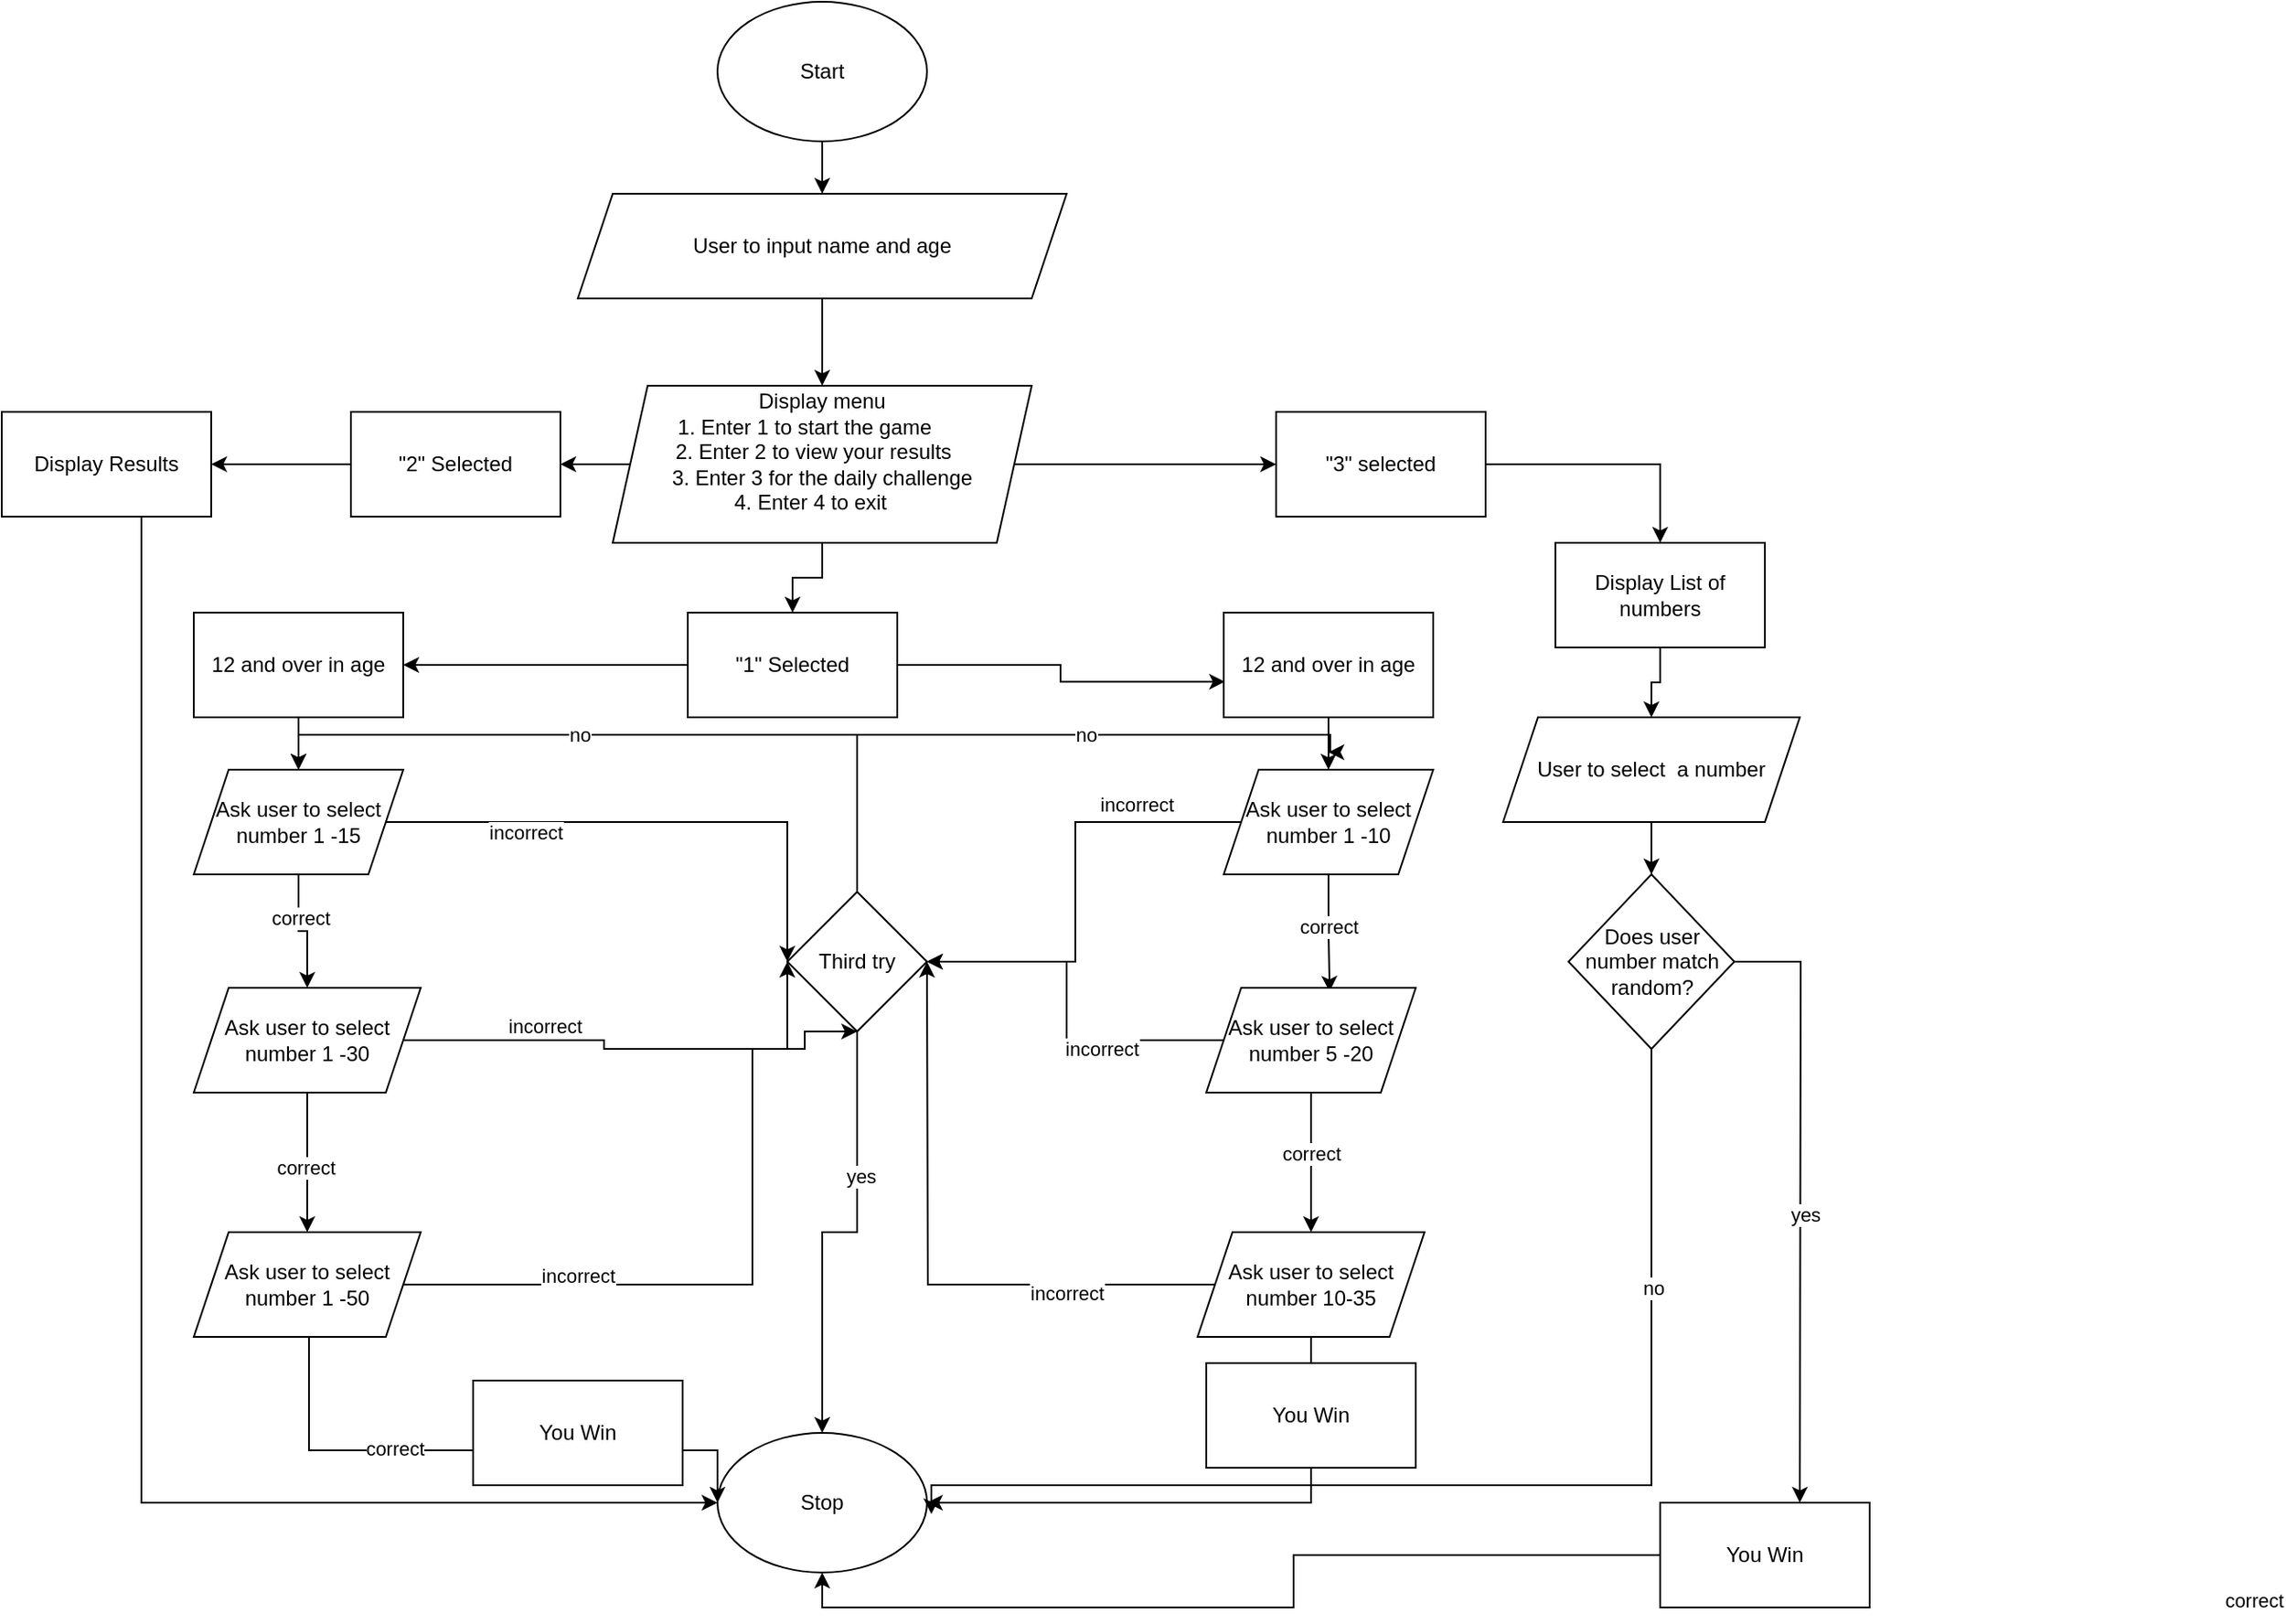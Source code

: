<mxfile>
    <diagram name="Page-1" id="OZo9mISsHb_yNY84vh0P">
        <mxGraphModel dx="1354" dy="1116" grid="1" gridSize="10" guides="1" tooltips="1" connect="1" arrows="1" fold="1" page="1" pageScale="1" pageWidth="827" pageHeight="1169" math="0" shadow="0">
            <root>
                <mxCell id="0"/>
                <mxCell id="1" parent="0"/>
                <mxCell id="cL1ThdfSY5dUKKuHLERo-3" style="edgeStyle=orthogonalEdgeStyle;rounded=0;orthogonalLoop=1;jettySize=auto;html=1;" parent="1" source="cL1ThdfSY5dUKKuHLERo-1" target="cL1ThdfSY5dUKKuHLERo-4" edge="1">
                    <mxGeometry relative="1" as="geometry">
                        <mxPoint x="370" y="160" as="targetPoint"/>
                    </mxGeometry>
                </mxCell>
                <mxCell id="cL1ThdfSY5dUKKuHLERo-1" value="Start" style="ellipse;whiteSpace=wrap;html=1;" parent="1" vertex="1">
                    <mxGeometry x="310" y="20" width="120" height="80" as="geometry"/>
                </mxCell>
                <mxCell id="cL1ThdfSY5dUKKuHLERo-6" value="" style="edgeStyle=orthogonalEdgeStyle;rounded=0;orthogonalLoop=1;jettySize=auto;html=1;" parent="1" source="cL1ThdfSY5dUKKuHLERo-4" target="cL1ThdfSY5dUKKuHLERo-5" edge="1">
                    <mxGeometry relative="1" as="geometry"/>
                </mxCell>
                <mxCell id="cL1ThdfSY5dUKKuHLERo-4" value="User to input name and age" style="shape=parallelogram;perimeter=parallelogramPerimeter;whiteSpace=wrap;html=1;fixedSize=1;" parent="1" vertex="1">
                    <mxGeometry x="230" y="130" width="280" height="60" as="geometry"/>
                </mxCell>
                <mxCell id="cL1ThdfSY5dUKKuHLERo-10" value="" style="edgeStyle=orthogonalEdgeStyle;rounded=0;orthogonalLoop=1;jettySize=auto;html=1;" parent="1" source="cL1ThdfSY5dUKKuHLERo-5" target="cL1ThdfSY5dUKKuHLERo-9" edge="1">
                    <mxGeometry relative="1" as="geometry"/>
                </mxCell>
                <mxCell id="cL1ThdfSY5dUKKuHLERo-67" value="" style="edgeStyle=orthogonalEdgeStyle;rounded=0;orthogonalLoop=1;jettySize=auto;html=1;" parent="1" source="cL1ThdfSY5dUKKuHLERo-5" target="cL1ThdfSY5dUKKuHLERo-66" edge="1">
                    <mxGeometry relative="1" as="geometry"/>
                </mxCell>
                <mxCell id="cL1ThdfSY5dUKKuHLERo-69" value="" style="edgeStyle=orthogonalEdgeStyle;rounded=0;orthogonalLoop=1;jettySize=auto;html=1;" parent="1" source="cL1ThdfSY5dUKKuHLERo-5" target="cL1ThdfSY5dUKKuHLERo-68" edge="1">
                    <mxGeometry relative="1" as="geometry"/>
                </mxCell>
                <mxCell id="cL1ThdfSY5dUKKuHLERo-5" value="Display menu&lt;br&gt;&lt;div&gt;1. Enter 1 to start the game&amp;nbsp; &amp;nbsp; &amp;nbsp;&amp;nbsp;&lt;/div&gt;&lt;div&gt;2. Enter 2 to view your results&amp;nbsp; &amp;nbsp;&lt;/div&gt;&lt;div&gt;3. Enter 3 for the daily challenge&lt;/div&gt;&lt;div&gt;4. Enter 4 to exit&amp;nbsp; &amp;nbsp;&amp;nbsp;&lt;/div&gt;&lt;div&gt;&lt;br&gt;&lt;/div&gt;" style="shape=parallelogram;perimeter=parallelogramPerimeter;whiteSpace=wrap;html=1;fixedSize=1;" parent="1" vertex="1">
                    <mxGeometry x="250" y="240" width="240" height="90" as="geometry"/>
                </mxCell>
                <mxCell id="cL1ThdfSY5dUKKuHLERo-12" value="" style="edgeStyle=orthogonalEdgeStyle;rounded=0;orthogonalLoop=1;jettySize=auto;html=1;" parent="1" source="cL1ThdfSY5dUKKuHLERo-9" target="cL1ThdfSY5dUKKuHLERo-11" edge="1">
                    <mxGeometry relative="1" as="geometry"/>
                </mxCell>
                <mxCell id="cL1ThdfSY5dUKKuHLERo-39" style="edgeStyle=orthogonalEdgeStyle;rounded=0;orthogonalLoop=1;jettySize=auto;html=1;entryX=0.006;entryY=0.66;entryDx=0;entryDy=0;entryPerimeter=0;" parent="1" source="cL1ThdfSY5dUKKuHLERo-9" target="cL1ThdfSY5dUKKuHLERo-38" edge="1">
                    <mxGeometry relative="1" as="geometry"/>
                </mxCell>
                <mxCell id="cL1ThdfSY5dUKKuHLERo-9" value="&quot;1&quot; Selected" style="whiteSpace=wrap;html=1;" parent="1" vertex="1">
                    <mxGeometry x="293" y="370" width="120" height="60" as="geometry"/>
                </mxCell>
                <mxCell id="cL1ThdfSY5dUKKuHLERo-16" value="" style="edgeStyle=orthogonalEdgeStyle;rounded=0;orthogonalLoop=1;jettySize=auto;html=1;" parent="1" source="cL1ThdfSY5dUKKuHLERo-11" target="cL1ThdfSY5dUKKuHLERo-15" edge="1">
                    <mxGeometry relative="1" as="geometry"/>
                </mxCell>
                <mxCell id="cL1ThdfSY5dUKKuHLERo-11" value="12 and over in age" style="whiteSpace=wrap;html=1;" parent="1" vertex="1">
                    <mxGeometry x="10" y="370" width="120" height="60" as="geometry"/>
                </mxCell>
                <mxCell id="cL1ThdfSY5dUKKuHLERo-18" value="" style="edgeStyle=orthogonalEdgeStyle;rounded=0;orthogonalLoop=1;jettySize=auto;html=1;" parent="1" source="cL1ThdfSY5dUKKuHLERo-15" target="cL1ThdfSY5dUKKuHLERo-17" edge="1">
                    <mxGeometry relative="1" as="geometry">
                        <Array as="points">
                            <mxPoint x="350" y="490"/>
                        </Array>
                    </mxGeometry>
                </mxCell>
                <mxCell id="cL1ThdfSY5dUKKuHLERo-20" value="incorrect" style="edgeLabel;html=1;align=center;verticalAlign=middle;resizable=0;points=[];" parent="cL1ThdfSY5dUKKuHLERo-18" vertex="1" connectable="0">
                    <mxGeometry x="-0.115" y="-1" relative="1" as="geometry">
                        <mxPoint x="293" y="-11" as="offset"/>
                    </mxGeometry>
                </mxCell>
                <mxCell id="cL1ThdfSY5dUKKuHLERo-22" value="" style="edgeStyle=orthogonalEdgeStyle;rounded=0;orthogonalLoop=1;jettySize=auto;html=1;" parent="1" source="cL1ThdfSY5dUKKuHLERo-15" target="cL1ThdfSY5dUKKuHLERo-21" edge="1">
                    <mxGeometry relative="1" as="geometry"/>
                </mxCell>
                <mxCell id="cL1ThdfSY5dUKKuHLERo-23" value="correct" style="edgeLabel;html=1;align=center;verticalAlign=middle;resizable=0;points=[];" parent="cL1ThdfSY5dUKKuHLERo-22" vertex="1" connectable="0">
                    <mxGeometry x="-0.287" y="1" relative="1" as="geometry">
                        <mxPoint as="offset"/>
                    </mxGeometry>
                </mxCell>
                <mxCell id="cL1ThdfSY5dUKKuHLERo-15" value="Ask user to select number 1 -15" style="shape=parallelogram;perimeter=parallelogramPerimeter;whiteSpace=wrap;html=1;fixedSize=1;" parent="1" vertex="1">
                    <mxGeometry x="10" y="460" width="120" height="60" as="geometry"/>
                </mxCell>
                <mxCell id="cL1ThdfSY5dUKKuHLERo-19" style="edgeStyle=orthogonalEdgeStyle;rounded=0;orthogonalLoop=1;jettySize=auto;html=1;entryX=0.5;entryY=0;entryDx=0;entryDy=0;" parent="1" source="cL1ThdfSY5dUKKuHLERo-17" target="cL1ThdfSY5dUKKuHLERo-15" edge="1">
                    <mxGeometry relative="1" as="geometry">
                        <Array as="points">
                            <mxPoint x="390" y="440"/>
                            <mxPoint x="70" y="440"/>
                        </Array>
                    </mxGeometry>
                </mxCell>
                <mxCell id="cL1ThdfSY5dUKKuHLERo-24" value="no" style="edgeLabel;html=1;align=center;verticalAlign=middle;resizable=0;points=[];" parent="cL1ThdfSY5dUKKuHLERo-19" vertex="1" connectable="0">
                    <mxGeometry x="-0.142" relative="1" as="geometry">
                        <mxPoint x="-65" as="offset"/>
                    </mxGeometry>
                </mxCell>
                <mxCell id="cL1ThdfSY5dUKKuHLERo-52" style="edgeStyle=orthogonalEdgeStyle;rounded=0;orthogonalLoop=1;jettySize=auto;html=1;" parent="1" source="cL1ThdfSY5dUKKuHLERo-17" target="cL1ThdfSY5dUKKuHLERo-26" edge="1">
                    <mxGeometry relative="1" as="geometry"/>
                </mxCell>
                <mxCell id="cL1ThdfSY5dUKKuHLERo-53" value="yes" style="edgeLabel;html=1;align=center;verticalAlign=middle;resizable=0;points=[];" parent="cL1ThdfSY5dUKKuHLERo-52" vertex="1" connectable="0">
                    <mxGeometry x="-0.336" y="2" relative="1" as="geometry">
                        <mxPoint as="offset"/>
                    </mxGeometry>
                </mxCell>
                <mxCell id="cL1ThdfSY5dUKKuHLERo-64" style="edgeStyle=orthogonalEdgeStyle;rounded=0;orthogonalLoop=1;jettySize=auto;html=1;" parent="1" source="cL1ThdfSY5dUKKuHLERo-17" edge="1">
                    <mxGeometry relative="1" as="geometry">
                        <mxPoint x="660" y="450" as="targetPoint"/>
                        <Array as="points">
                            <mxPoint x="390" y="440"/>
                            <mxPoint x="661" y="440"/>
                            <mxPoint x="661" y="450"/>
                        </Array>
                    </mxGeometry>
                </mxCell>
                <mxCell id="cL1ThdfSY5dUKKuHLERo-17" value="Third try" style="rhombus;whiteSpace=wrap;html=1;" parent="1" vertex="1">
                    <mxGeometry x="350" y="530" width="80" height="80" as="geometry"/>
                </mxCell>
                <mxCell id="cL1ThdfSY5dUKKuHLERo-32" value="" style="edgeStyle=orthogonalEdgeStyle;rounded=0;orthogonalLoop=1;jettySize=auto;html=1;" parent="1" source="cL1ThdfSY5dUKKuHLERo-21" target="cL1ThdfSY5dUKKuHLERo-31" edge="1">
                    <mxGeometry relative="1" as="geometry"/>
                </mxCell>
                <mxCell id="cL1ThdfSY5dUKKuHLERo-49" style="edgeStyle=orthogonalEdgeStyle;rounded=0;orthogonalLoop=1;jettySize=auto;html=1;entryX=0.5;entryY=1;entryDx=0;entryDy=0;" parent="1" source="cL1ThdfSY5dUKKuHLERo-21" target="cL1ThdfSY5dUKKuHLERo-17" edge="1">
                    <mxGeometry relative="1" as="geometry">
                        <Array as="points">
                            <mxPoint x="245" y="615"/>
                            <mxPoint x="245" y="620"/>
                            <mxPoint x="360" y="620"/>
                            <mxPoint x="360" y="610"/>
                        </Array>
                    </mxGeometry>
                </mxCell>
                <mxCell id="cL1ThdfSY5dUKKuHLERo-21" value="Ask user to select number 1 -30" style="shape=parallelogram;perimeter=parallelogramPerimeter;whiteSpace=wrap;html=1;fixedSize=1;" parent="1" vertex="1">
                    <mxGeometry x="10" y="585" width="130" height="60" as="geometry"/>
                </mxCell>
                <mxCell id="cL1ThdfSY5dUKKuHLERo-26" value="Stop" style="ellipse;whiteSpace=wrap;html=1;" parent="1" vertex="1">
                    <mxGeometry x="310" y="840" width="120" height="80" as="geometry"/>
                </mxCell>
                <mxCell id="cL1ThdfSY5dUKKuHLERo-33" style="edgeStyle=orthogonalEdgeStyle;rounded=0;orthogonalLoop=1;jettySize=auto;html=1;" parent="1" source="cL1ThdfSY5dUKKuHLERo-31" target="cL1ThdfSY5dUKKuHLERo-17" edge="1">
                    <mxGeometry relative="1" as="geometry">
                        <mxPoint x="230" y="620" as="targetPoint"/>
                        <Array as="points">
                            <mxPoint x="330" y="755"/>
                            <mxPoint x="330" y="620"/>
                            <mxPoint x="350" y="620"/>
                        </Array>
                    </mxGeometry>
                </mxCell>
                <mxCell id="cL1ThdfSY5dUKKuHLERo-31" value="Ask user to select number 1 -50" style="shape=parallelogram;perimeter=parallelogramPerimeter;whiteSpace=wrap;html=1;fixedSize=1;" parent="1" vertex="1">
                    <mxGeometry x="10" y="725" width="130" height="60" as="geometry"/>
                </mxCell>
                <mxCell id="cL1ThdfSY5dUKKuHLERo-36" value="" style="edgeStyle=orthogonalEdgeStyle;rounded=0;orthogonalLoop=1;jettySize=auto;html=1;entryX=0;entryY=0.5;entryDx=0;entryDy=0;" parent="1" target="cL1ThdfSY5dUKKuHLERo-26" edge="1">
                    <mxGeometry relative="1" as="geometry">
                        <mxPoint x="70" y="785" as="sourcePoint"/>
                        <mxPoint x="75" y="850" as="targetPoint"/>
                        <Array as="points">
                            <mxPoint x="76" y="785"/>
                            <mxPoint x="76" y="850"/>
                            <mxPoint x="310" y="850"/>
                        </Array>
                    </mxGeometry>
                </mxCell>
                <mxCell id="cL1ThdfSY5dUKKuHLERo-37" value="correct" style="edgeLabel;html=1;align=center;verticalAlign=middle;resizable=0;points=[];" parent="cL1ThdfSY5dUKKuHLERo-36" vertex="1" connectable="0">
                    <mxGeometry x="-0.287" y="1" relative="1" as="geometry">
                        <mxPoint as="offset"/>
                    </mxGeometry>
                </mxCell>
                <mxCell id="cL1ThdfSY5dUKKuHLERo-44" style="edgeStyle=orthogonalEdgeStyle;rounded=0;orthogonalLoop=1;jettySize=auto;html=1;exitX=0.5;exitY=1;exitDx=0;exitDy=0;" parent="1" source="cL1ThdfSY5dUKKuHLERo-38" target="cL1ThdfSY5dUKKuHLERo-40" edge="1">
                    <mxGeometry relative="1" as="geometry"/>
                </mxCell>
                <mxCell id="cL1ThdfSY5dUKKuHLERo-38" value="12 and over in age" style="whiteSpace=wrap;html=1;" parent="1" vertex="1">
                    <mxGeometry x="600" y="370" width="120" height="60" as="geometry"/>
                </mxCell>
                <mxCell id="cL1ThdfSY5dUKKuHLERo-45" style="edgeStyle=orthogonalEdgeStyle;rounded=0;orthogonalLoop=1;jettySize=auto;html=1;entryX=0.589;entryY=0.037;entryDx=0;entryDy=0;entryPerimeter=0;" parent="1" source="cL1ThdfSY5dUKKuHLERo-40" target="cL1ThdfSY5dUKKuHLERo-42" edge="1">
                    <mxGeometry relative="1" as="geometry"/>
                </mxCell>
                <mxCell id="cL1ThdfSY5dUKKuHLERo-54" style="edgeStyle=orthogonalEdgeStyle;rounded=0;orthogonalLoop=1;jettySize=auto;html=1;entryX=1;entryY=0.5;entryDx=0;entryDy=0;" parent="1" source="cL1ThdfSY5dUKKuHLERo-40" target="cL1ThdfSY5dUKKuHLERo-17" edge="1">
                    <mxGeometry relative="1" as="geometry"/>
                </mxCell>
                <mxCell id="cL1ThdfSY5dUKKuHLERo-40" value="Ask user to select number 1 -10" style="shape=parallelogram;perimeter=parallelogramPerimeter;whiteSpace=wrap;html=1;fixedSize=1;" parent="1" vertex="1">
                    <mxGeometry x="600" y="460" width="120" height="60" as="geometry"/>
                </mxCell>
                <mxCell id="cL1ThdfSY5dUKKuHLERo-47" style="edgeStyle=orthogonalEdgeStyle;rounded=0;orthogonalLoop=1;jettySize=auto;html=1;entryX=0.5;entryY=0;entryDx=0;entryDy=0;" parent="1" source="cL1ThdfSY5dUKKuHLERo-42" target="cL1ThdfSY5dUKKuHLERo-43" edge="1">
                    <mxGeometry relative="1" as="geometry"/>
                </mxCell>
                <mxCell id="cL1ThdfSY5dUKKuHLERo-55" style="edgeStyle=orthogonalEdgeStyle;rounded=0;orthogonalLoop=1;jettySize=auto;html=1;" parent="1" source="cL1ThdfSY5dUKKuHLERo-42" target="cL1ThdfSY5dUKKuHLERo-17" edge="1">
                    <mxGeometry relative="1" as="geometry"/>
                </mxCell>
                <mxCell id="cL1ThdfSY5dUKKuHLERo-42" value="Ask user to select number 5 -20" style="shape=parallelogram;perimeter=parallelogramPerimeter;whiteSpace=wrap;html=1;fixedSize=1;" parent="1" vertex="1">
                    <mxGeometry x="590" y="585" width="120" height="60" as="geometry"/>
                </mxCell>
                <mxCell id="cL1ThdfSY5dUKKuHLERo-48" style="edgeStyle=orthogonalEdgeStyle;rounded=0;orthogonalLoop=1;jettySize=auto;html=1;entryX=1;entryY=0.5;entryDx=0;entryDy=0;" parent="1" source="cL1ThdfSY5dUKKuHLERo-43" target="cL1ThdfSY5dUKKuHLERo-26" edge="1">
                    <mxGeometry relative="1" as="geometry">
                        <Array as="points">
                            <mxPoint x="650" y="880"/>
                        </Array>
                    </mxGeometry>
                </mxCell>
                <mxCell id="cL1ThdfSY5dUKKuHLERo-56" style="edgeStyle=orthogonalEdgeStyle;rounded=0;orthogonalLoop=1;jettySize=auto;html=1;" parent="1" source="cL1ThdfSY5dUKKuHLERo-43" edge="1">
                    <mxGeometry relative="1" as="geometry">
                        <mxPoint x="430" y="570" as="targetPoint"/>
                    </mxGeometry>
                </mxCell>
                <mxCell id="cL1ThdfSY5dUKKuHLERo-43" value="Ask user to select number 10-35" style="shape=parallelogram;perimeter=parallelogramPerimeter;whiteSpace=wrap;html=1;fixedSize=1;" parent="1" vertex="1">
                    <mxGeometry x="585" y="725" width="130" height="60" as="geometry"/>
                </mxCell>
                <mxCell id="cL1ThdfSY5dUKKuHLERo-50" value="incorrect" style="edgeLabel;html=1;align=center;verticalAlign=middle;resizable=0;points=[];" parent="1" vertex="1" connectable="0">
                    <mxGeometry x="710.003" y="785" as="geometry">
                        <mxPoint x="-499" y="-178" as="offset"/>
                    </mxGeometry>
                </mxCell>
                <mxCell id="cL1ThdfSY5dUKKuHLERo-51" value="incorrect" style="edgeLabel;html=1;align=center;verticalAlign=middle;resizable=0;points=[];" parent="1" vertex="1" connectable="0">
                    <mxGeometry x="490.143" y="790" as="geometry">
                        <mxPoint x="-290" y="-294" as="offset"/>
                    </mxGeometry>
                </mxCell>
                <mxCell id="cL1ThdfSY5dUKKuHLERo-57" value="incorrect" style="edgeLabel;html=1;align=center;verticalAlign=middle;resizable=0;points=[];" parent="1" vertex="1" connectable="0">
                    <mxGeometry x="230.037" y="750.0" as="geometry"/>
                </mxCell>
                <mxCell id="cL1ThdfSY5dUKKuHLERo-58" value="incorrect" style="edgeLabel;html=1;align=center;verticalAlign=middle;resizable=0;points=[];" parent="1" vertex="1" connectable="0">
                    <mxGeometry x="529.997" y="620.0" as="geometry"/>
                </mxCell>
                <mxCell id="cL1ThdfSY5dUKKuHLERo-59" value="incorrect" style="edgeLabel;html=1;align=center;verticalAlign=middle;resizable=0;points=[];" parent="1" vertex="1" connectable="0">
                    <mxGeometry x="250.037" y="770.0" as="geometry">
                        <mxPoint x="260" y="-10" as="offset"/>
                    </mxGeometry>
                </mxCell>
                <mxCell id="cL1ThdfSY5dUKKuHLERo-60" value="correct" style="edgeLabel;html=1;align=center;verticalAlign=middle;resizable=0;points=[];" parent="1" vertex="1" connectable="0">
                    <mxGeometry x="81" y="555.185" as="geometry">
                        <mxPoint x="-7" y="133" as="offset"/>
                    </mxGeometry>
                </mxCell>
                <mxCell id="cL1ThdfSY5dUKKuHLERo-61" value="correct" style="edgeLabel;html=1;align=center;verticalAlign=middle;resizable=0;points=[];" parent="1" vertex="1" connectable="0">
                    <mxGeometry x="660" y="549.995" as="geometry"/>
                </mxCell>
                <mxCell id="cL1ThdfSY5dUKKuHLERo-62" value="correct" style="edgeLabel;html=1;align=center;verticalAlign=middle;resizable=0;points=[];" parent="1" vertex="1" connectable="0">
                    <mxGeometry x="650" y="679.995" as="geometry"/>
                </mxCell>
                <mxCell id="cL1ThdfSY5dUKKuHLERo-63" value="correct" style="edgeLabel;html=1;align=center;verticalAlign=middle;resizable=0;points=[];" parent="1" vertex="1" connectable="0">
                    <mxGeometry x="111" y="585.185" as="geometry">
                        <mxPoint x="1079" y="351" as="offset"/>
                    </mxGeometry>
                </mxCell>
                <mxCell id="cL1ThdfSY5dUKKuHLERo-65" value="no" style="edgeLabel;html=1;align=center;verticalAlign=middle;resizable=0;points=[];" parent="1" vertex="1" connectable="0">
                    <mxGeometry x="240.556" y="450.0" as="geometry">
                        <mxPoint x="280" y="-10" as="offset"/>
                    </mxGeometry>
                </mxCell>
                <mxCell id="cL1ThdfSY5dUKKuHLERo-75" value="" style="edgeStyle=orthogonalEdgeStyle;rounded=0;orthogonalLoop=1;jettySize=auto;html=1;" parent="1" source="cL1ThdfSY5dUKKuHLERo-66" target="cL1ThdfSY5dUKKuHLERo-74" edge="1">
                    <mxGeometry relative="1" as="geometry"/>
                </mxCell>
                <mxCell id="cL1ThdfSY5dUKKuHLERo-66" value="&quot;3&quot; selected" style="whiteSpace=wrap;html=1;" parent="1" vertex="1">
                    <mxGeometry x="630" y="255" width="120" height="60" as="geometry"/>
                </mxCell>
                <mxCell id="cL1ThdfSY5dUKKuHLERo-71" value="" style="edgeStyle=orthogonalEdgeStyle;rounded=0;orthogonalLoop=1;jettySize=auto;html=1;" parent="1" source="cL1ThdfSY5dUKKuHLERo-68" target="cL1ThdfSY5dUKKuHLERo-70" edge="1">
                    <mxGeometry relative="1" as="geometry"/>
                </mxCell>
                <mxCell id="cL1ThdfSY5dUKKuHLERo-68" value="&quot;2&quot; Selected" style="whiteSpace=wrap;html=1;" parent="1" vertex="1">
                    <mxGeometry x="100" y="255" width="120" height="60" as="geometry"/>
                </mxCell>
                <mxCell id="cL1ThdfSY5dUKKuHLERo-72" style="edgeStyle=orthogonalEdgeStyle;rounded=0;orthogonalLoop=1;jettySize=auto;html=1;entryX=0;entryY=0.5;entryDx=0;entryDy=0;" parent="1" source="cL1ThdfSY5dUKKuHLERo-70" target="cL1ThdfSY5dUKKuHLERo-26" edge="1">
                    <mxGeometry relative="1" as="geometry">
                        <Array as="points">
                            <mxPoint x="-20" y="880"/>
                        </Array>
                    </mxGeometry>
                </mxCell>
                <mxCell id="cL1ThdfSY5dUKKuHLERo-70" value="Display Results" style="whiteSpace=wrap;html=1;" parent="1" vertex="1">
                    <mxGeometry x="-100" y="255" width="120" height="60" as="geometry"/>
                </mxCell>
                <mxCell id="cL1ThdfSY5dUKKuHLERo-77" value="" style="edgeStyle=orthogonalEdgeStyle;rounded=0;orthogonalLoop=1;jettySize=auto;html=1;" parent="1" source="cL1ThdfSY5dUKKuHLERo-74" target="cL1ThdfSY5dUKKuHLERo-76" edge="1">
                    <mxGeometry relative="1" as="geometry"/>
                </mxCell>
                <mxCell id="cL1ThdfSY5dUKKuHLERo-74" value="Display List of numbers" style="whiteSpace=wrap;html=1;" parent="1" vertex="1">
                    <mxGeometry x="790" y="330" width="120" height="60" as="geometry"/>
                </mxCell>
                <mxCell id="cL1ThdfSY5dUKKuHLERo-82" style="edgeStyle=orthogonalEdgeStyle;rounded=0;orthogonalLoop=1;jettySize=auto;html=1;entryX=0.5;entryY=0;entryDx=0;entryDy=0;" parent="1" source="cL1ThdfSY5dUKKuHLERo-76" target="cL1ThdfSY5dUKKuHLERo-81" edge="1">
                    <mxGeometry relative="1" as="geometry"/>
                </mxCell>
                <mxCell id="cL1ThdfSY5dUKKuHLERo-76" value="User to select&amp;nbsp; a number" style="shape=parallelogram;perimeter=parallelogramPerimeter;whiteSpace=wrap;html=1;fixedSize=1;" parent="1" vertex="1">
                    <mxGeometry x="760" y="430" width="170" height="60" as="geometry"/>
                </mxCell>
                <mxCell id="cL1ThdfSY5dUKKuHLERo-83" style="edgeStyle=orthogonalEdgeStyle;rounded=0;orthogonalLoop=1;jettySize=auto;html=1;entryX=1.021;entryY=0.582;entryDx=0;entryDy=0;entryPerimeter=0;" parent="1" source="cL1ThdfSY5dUKKuHLERo-81" target="cL1ThdfSY5dUKKuHLERo-26" edge="1">
                    <mxGeometry relative="1" as="geometry">
                        <Array as="points">
                            <mxPoint x="845" y="870"/>
                            <mxPoint x="432" y="870"/>
                        </Array>
                    </mxGeometry>
                </mxCell>
                <mxCell id="cL1ThdfSY5dUKKuHLERo-84" value="no" style="edgeLabel;html=1;align=center;verticalAlign=middle;resizable=0;points=[];" parent="cL1ThdfSY5dUKKuHLERo-83" vertex="1" connectable="0">
                    <mxGeometry x="-0.597" y="1" relative="1" as="geometry">
                        <mxPoint as="offset"/>
                    </mxGeometry>
                </mxCell>
                <mxCell id="cL1ThdfSY5dUKKuHLERo-85" style="edgeStyle=orthogonalEdgeStyle;rounded=0;orthogonalLoop=1;jettySize=auto;html=1;" parent="1" source="cL1ThdfSY5dUKKuHLERo-81" edge="1">
                    <mxGeometry relative="1" as="geometry">
                        <mxPoint x="930" y="880" as="targetPoint"/>
                    </mxGeometry>
                </mxCell>
                <mxCell id="cL1ThdfSY5dUKKuHLERo-87" value="yes" style="edgeLabel;html=1;align=center;verticalAlign=middle;resizable=0;points=[];" parent="cL1ThdfSY5dUKKuHLERo-85" vertex="1" connectable="0">
                    <mxGeometry x="0.05" y="2" relative="1" as="geometry">
                        <mxPoint as="offset"/>
                    </mxGeometry>
                </mxCell>
                <mxCell id="cL1ThdfSY5dUKKuHLERo-81" value="Does user number match random?" style="rhombus;whiteSpace=wrap;html=1;" parent="1" vertex="1">
                    <mxGeometry x="797.5" y="520" width="95" height="100" as="geometry"/>
                </mxCell>
                <mxCell id="cL1ThdfSY5dUKKuHLERo-88" style="edgeStyle=orthogonalEdgeStyle;rounded=0;orthogonalLoop=1;jettySize=auto;html=1;entryX=0.5;entryY=1;entryDx=0;entryDy=0;" parent="1" source="cL1ThdfSY5dUKKuHLERo-86" target="cL1ThdfSY5dUKKuHLERo-26" edge="1">
                    <mxGeometry relative="1" as="geometry"/>
                </mxCell>
                <mxCell id="cL1ThdfSY5dUKKuHLERo-86" value="You Win" style="rounded=0;whiteSpace=wrap;html=1;" parent="1" vertex="1">
                    <mxGeometry x="850" y="880" width="120" height="60" as="geometry"/>
                </mxCell>
                <mxCell id="cL1ThdfSY5dUKKuHLERo-89" value="You Win" style="rounded=0;whiteSpace=wrap;html=1;" parent="1" vertex="1">
                    <mxGeometry x="590" y="800" width="120" height="60" as="geometry"/>
                </mxCell>
                <mxCell id="cL1ThdfSY5dUKKuHLERo-90" value="You Win" style="rounded=0;whiteSpace=wrap;html=1;" parent="1" vertex="1">
                    <mxGeometry x="170.04" y="810" width="120" height="60" as="geometry"/>
                </mxCell>
            </root>
        </mxGraphModel>
    </diagram>
</mxfile>